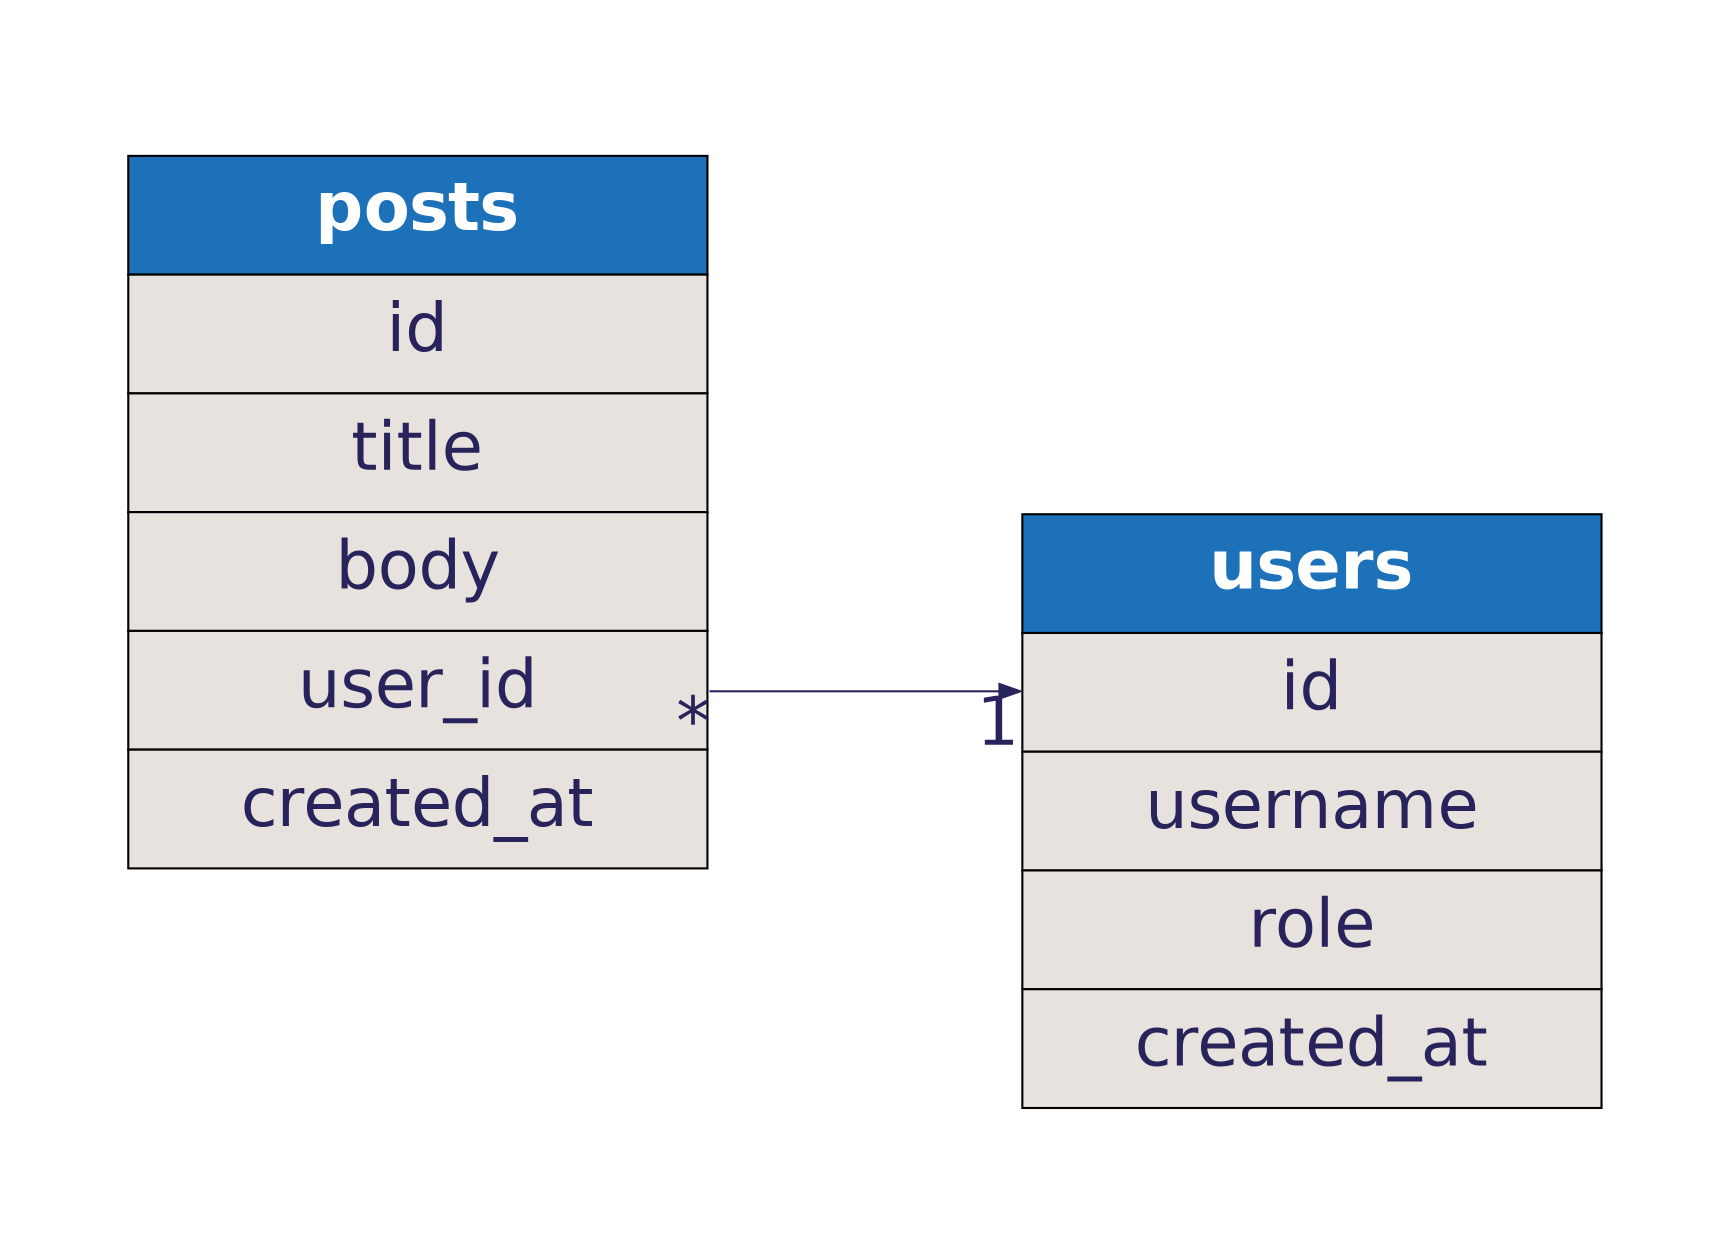 digraph dbml {
      rankdir=LR;
      graph [fontname="helvetica", fontsize=32, fontcolor="#29235c", bgcolor="transparent"];
      node [penwidth=0, margin=0, fontname="helvetica", fontsize=32, fontcolor="#29235c"];
      edge [fontname="helvetica", fontsize=32, fontcolor="#29235c", color="#29235c"];

      
      
      "users" [id=users;label=<<TABLE BORDER="0" CELLBORDER="1" CELLSPACING="0" CELLPADDING="10" >
      <TR><TD PORT="f0" WIDTH="150" BGCOLOR="#1d71b8"><font color="#ffffff"><B>       users       </B></font></TD></TR>
<TR><TD PORT="f1" BGCOLOR="#e7e2dd">id</TD></TR>
<TR><TD PORT="f2" BGCOLOR="#e7e2dd">username</TD></TR>
<TR><TD PORT="f3" BGCOLOR="#e7e2dd">role</TD></TR>
<TR><TD PORT="f4" BGCOLOR="#e7e2dd">created_at</TD></TR>
    </TABLE>>];
"posts" [id=posts;label=<<TABLE BORDER="0" CELLBORDER="1" CELLSPACING="0" CELLPADDING="10" >
      <TR><TD PORT="f0" WIDTH="150" BGCOLOR="#1d71b8"><font color="#ffffff"><B>       posts       </B></font></TD></TR>
<TR><TD PORT="f1" BGCOLOR="#e7e2dd">id</TD></TR>
<TR><TD PORT="f2" BGCOLOR="#e7e2dd">title</TD></TR>
<TR><TD PORT="f3" BGCOLOR="#e7e2dd">body</TD></TR>
<TR><TD PORT="f4" BGCOLOR="#e7e2dd">user_id</TD></TR>
<TR><TD PORT="f5" BGCOLOR="#e7e2dd">created_at</TD></TR>
    </TABLE>>];
    
      posts:f4:e -> users:f1:w [headlabel="1", taillabel="*", arrowhead="normal", arrowtail="none"]
    }